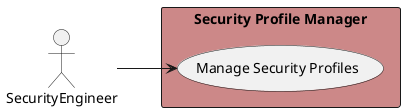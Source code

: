 @startuml

left to right direction


Actor "SecurityEngineer" as SecurityEngineer


rectangle "Security Profile Manager" as spm #cc8888 {
        usecase "Manage Security Profiles" as ManageSecurityProfiles
    SecurityEngineer --> ManageSecurityProfiles

}


@enduml
